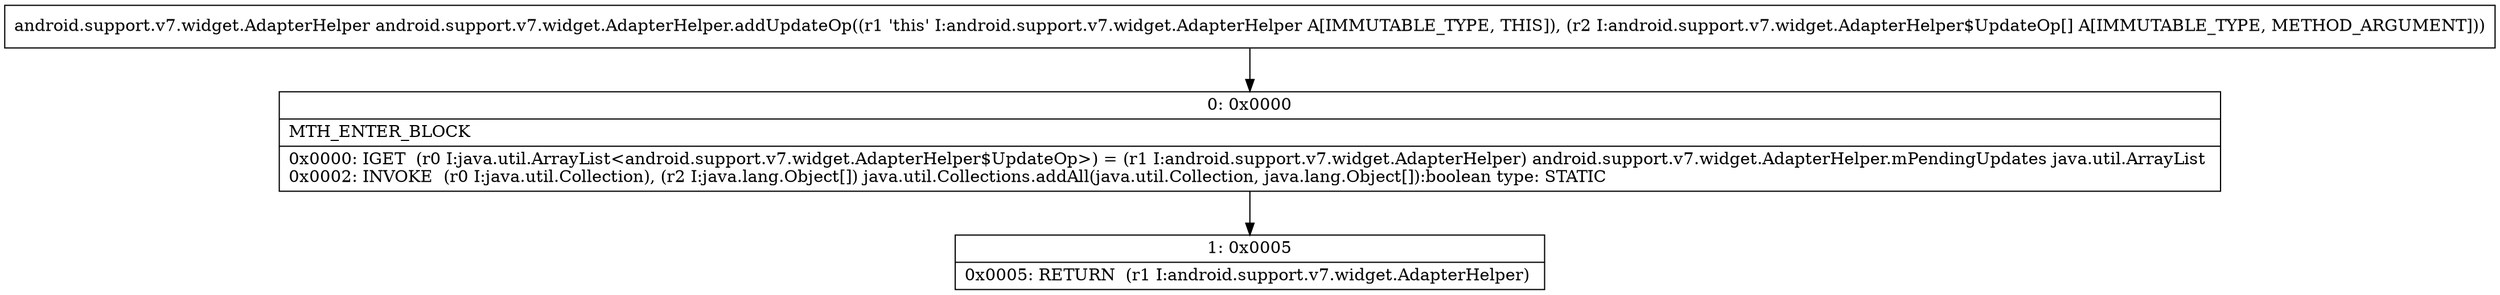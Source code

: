 digraph "CFG forandroid.support.v7.widget.AdapterHelper.addUpdateOp([Landroid\/support\/v7\/widget\/AdapterHelper$UpdateOp;)Landroid\/support\/v7\/widget\/AdapterHelper;" {
Node_0 [shape=record,label="{0\:\ 0x0000|MTH_ENTER_BLOCK\l|0x0000: IGET  (r0 I:java.util.ArrayList\<android.support.v7.widget.AdapterHelper$UpdateOp\>) = (r1 I:android.support.v7.widget.AdapterHelper) android.support.v7.widget.AdapterHelper.mPendingUpdates java.util.ArrayList \l0x0002: INVOKE  (r0 I:java.util.Collection), (r2 I:java.lang.Object[]) java.util.Collections.addAll(java.util.Collection, java.lang.Object[]):boolean type: STATIC \l}"];
Node_1 [shape=record,label="{1\:\ 0x0005|0x0005: RETURN  (r1 I:android.support.v7.widget.AdapterHelper) \l}"];
MethodNode[shape=record,label="{android.support.v7.widget.AdapterHelper android.support.v7.widget.AdapterHelper.addUpdateOp((r1 'this' I:android.support.v7.widget.AdapterHelper A[IMMUTABLE_TYPE, THIS]), (r2 I:android.support.v7.widget.AdapterHelper$UpdateOp[] A[IMMUTABLE_TYPE, METHOD_ARGUMENT])) }"];
MethodNode -> Node_0;
Node_0 -> Node_1;
}

